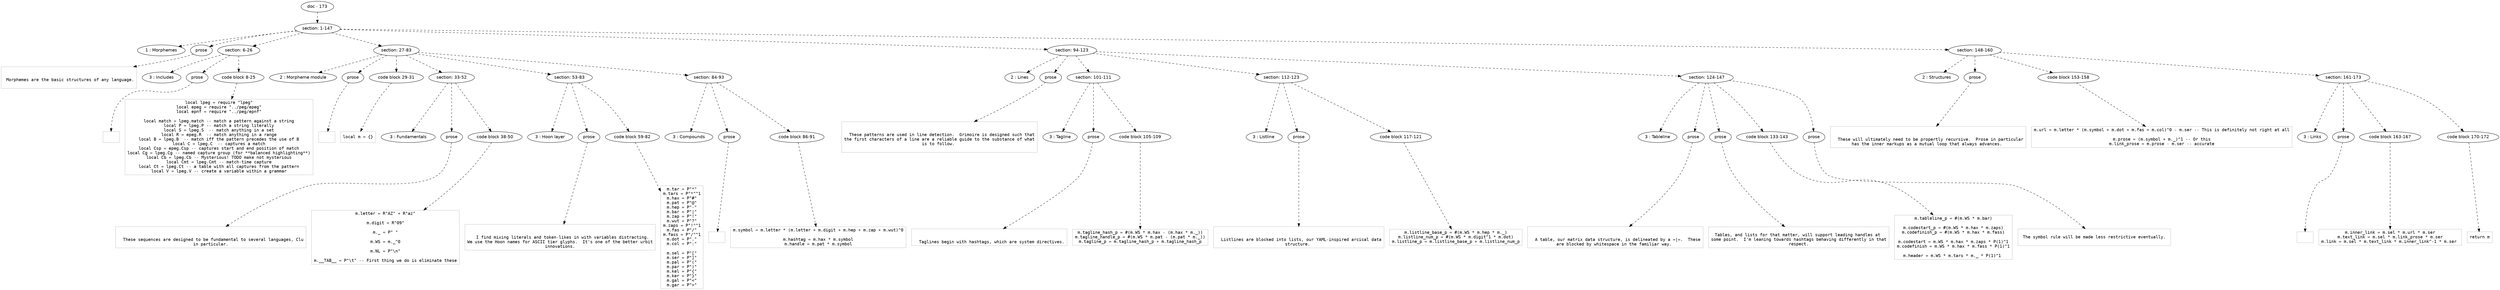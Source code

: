digraph hierarchy {

node [fontname=Helvetica]
edge [style=dashed]

doc_0 [label="doc - 173"]


doc_0 -> { section_1}
{rank=same; section_1}

section_1 [label="section: 1-147"]


section_1 -> { header_2 prose_3 section_4 section_5 section_6 section_7}
{rank=same; header_2 prose_3 section_4 section_5 section_6 section_7}

header_2 [label="1 : Morphemes"]

prose_3 [label="prose"]

section_4 [label="section: 6-26"]

section_5 [label="section: 27-83"]

section_6 [label="section: 94-123"]

section_7 [label="section: 148-160"]


prose_3 -> leaf_8
leaf_8  [color=Gray,shape=rectangle,fontname=Inconsolata,label="

 Morphemes are the basic structures of any language.

"]
section_4 -> { header_9 prose_10 codeblock_11}
{rank=same; header_9 prose_10 codeblock_11}

header_9 [label="3 : Includes"]

prose_10 [label="prose"]

codeblock_11 [label="code block 8-25"]


prose_10 -> leaf_12
leaf_12  [color=Gray,shape=rectangle,fontname=Inconsolata,label="
"]
codeblock_11 -> leaf_13
leaf_13  [color=Gray,shape=rectangle,fontname=Inconsolata,label="local lpeg = require \"lpeg\"
local epeg = require \"../peg/epeg\"
local epnf = require \"../peg/epnf\"

local match = lpeg.match -- match a pattern against a string
local P = lpeg.P -- match a string literally
local S = lpeg.S  -- match anything in a set
local R = epeg.R  -- match anything in a range
local B = lpeg.B  -- match iff the pattern precedes the use of B
local C = lpeg.C  -- captures a match
local Csp = epeg.Csp -- captures start and end position of match
local Cg = lpeg.Cg -- named capture group (for **balanced highlighting**)
local Cb = lpeg.Cb -- Mysterious! TODO make not mysterious
local Cmt = lpeg.Cmt -- match-time capture
local Ct = lpeg.Ct -- a table with all captures from the pattern
local V = lpeg.V -- create a variable within a grammar"]
section_5 -> { header_14 prose_15 codeblock_16 section_17 section_18 section_19}
{rank=same; header_14 prose_15 codeblock_16 section_17 section_18 section_19}

header_14 [label="2 : Morpheme module"]

prose_15 [label="prose"]

codeblock_16 [label="code block 29-31"]

section_17 [label="section: 33-52"]

section_18 [label="section: 53-83"]

section_19 [label="section: 84-93"]


prose_15 -> leaf_20
leaf_20  [color=Gray,shape=rectangle,fontname=Inconsolata,label="
"]
codeblock_16 -> leaf_21
leaf_21  [color=Gray,shape=rectangle,fontname=Inconsolata,label="local m = {}"]
section_17 -> { header_22 prose_23 codeblock_24}
{rank=same; header_22 prose_23 codeblock_24}

header_22 [label="3 : Fundamentals"]

prose_23 [label="prose"]

codeblock_24 [label="code block 38-50"]


prose_23 -> leaf_25
leaf_25  [color=Gray,shape=rectangle,fontname=Inconsolata,label="

  These sequences are designed to be fundamental to several languages, Clu
in particular.
"]
codeblock_24 -> leaf_26
leaf_26  [color=Gray,shape=rectangle,fontname=Inconsolata,label="m.letter = R\"AZ\" + R\"az\"

m.digit = R\"09\"

m._ = P\" \"

m.WS = m._^0

m.NL = P\"\\n\"

m.__TAB__ = P\"\\t\" -- First thing we do is eliminate these"]
section_18 -> { header_27 prose_28 codeblock_29}
{rank=same; header_27 prose_28 codeblock_29}

header_27 [label="3 : Hoon layer"]

prose_28 [label="prose"]

codeblock_29 [label="code block 59-82"]


prose_28 -> leaf_30
leaf_30  [color=Gray,shape=rectangle,fontname=Inconsolata,label="

  I find mixing literals and token-likes in with variables distracting.
We use the Hoon names for ASCII tier glyphs.  It's one of the better urbit
innovations.
"]
codeblock_29 -> leaf_31
leaf_31  [color=Gray,shape=rectangle,fontname=Inconsolata,label="m.tar = P\"*\"
m.tars = P\"*\"^1
m.hax = P\"#\"
m.pat = P\"@\"
m.hep = P\"-\"
m.bar = P\"|\"
m.zap = P\"!\"
m.wut = P\"?\"
m.zaps = P\"!\"^1
m.fas = P\"/\"
m.fass = P\"/\"^1
m.dot = P\".\"
m.col = P\":\"

m.sel = P\"[\"
m.ser = P\"]\"
m.pal = P\"(\"
m.par = P\")\"
m.kel = P\"{\"
m.ker = P\"}\"
m.gal = P\"<\"
m.gar = P\">\""]
section_19 -> { header_32 prose_33 codeblock_34}
{rank=same; header_32 prose_33 codeblock_34}

header_32 [label="3 : Compounds"]

prose_33 [label="prose"]

codeblock_34 [label="code block 86-91"]


prose_33 -> leaf_35
leaf_35  [color=Gray,shape=rectangle,fontname=Inconsolata,label="
"]
codeblock_34 -> leaf_36
leaf_36  [color=Gray,shape=rectangle,fontname=Inconsolata,label="m.symbol = m.letter * (m.letter + m.digit + m.hep + m.zap + m.wut)^0

m.hashtag = m.hax * m.symbol
m.handle = m.pat * m.symbol"]
section_6 -> { header_37 prose_38 section_39 section_40 section_41}
{rank=same; header_37 prose_38 section_39 section_40 section_41}

header_37 [label="2 : Lines"]

prose_38 [label="prose"]

section_39 [label="section: 101-111"]

section_40 [label="section: 112-123"]

section_41 [label="section: 124-147"]


prose_38 -> leaf_42
leaf_42  [color=Gray,shape=rectangle,fontname=Inconsolata,label="

  These patterns are used in line detection.  Grimoire is designed such that
the first characters of a line are a reliable guide to the substance of what
is to follow. 

"]
section_39 -> { header_43 prose_44 codeblock_45}
{rank=same; header_43 prose_44 codeblock_45}

header_43 [label="3 : Tagline"]

prose_44 [label="prose"]

codeblock_45 [label="code block 105-109"]


prose_44 -> leaf_46
leaf_46  [color=Gray,shape=rectangle,fontname=Inconsolata,label="

  Taglines begin with hashtags, which are system directives.
"]
codeblock_45 -> leaf_47
leaf_47  [color=Gray,shape=rectangle,fontname=Inconsolata,label="m.tagline_hash_p = #(m.WS * m.hax - (m.hax * m._))
m.tagline_handle_p = #(m.WS * m.pat - (m.pat * m._))
m.tagline_p = m.tagline_hash_p + m.tagline_hash_p"]
section_40 -> { header_48 prose_49 codeblock_50}
{rank=same; header_48 prose_49 codeblock_50}

header_48 [label="3 : Listline "]

prose_49 [label="prose"]

codeblock_50 [label="code block 117-121"]


prose_49 -> leaf_51
leaf_51  [color=Gray,shape=rectangle,fontname=Inconsolata,label="

  Listlines are blocked into lists, our YAML-inspired arcical data
structure. 
"]
codeblock_50 -> leaf_52
leaf_52  [color=Gray,shape=rectangle,fontname=Inconsolata,label="m.listline_base_p = #(m.WS * m.hep * m._)
m.listline_num_p = #(m.WS * m.digit^1 * m.dot)
m.listline_p = m.listline_base_p + m.listline_num_p"]
section_41 -> { header_53 prose_54 prose_55 codeblock_56 prose_57}
{rank=same; header_53 prose_54 prose_55 codeblock_56 prose_57}

header_53 [label="3 : Tableline"]

prose_54 [label="prose"]

prose_55 [label="prose"]

codeblock_56 [label="code block 133-143"]

prose_57 [label="prose"]


prose_54 -> leaf_58
leaf_58  [color=Gray,shape=rectangle,fontname=Inconsolata,label="

  A table, our matrix data structure, is delineated by a =|=.  These
are blocked by whitespace in the familiar way. 
"]
prose_55 -> leaf_59
leaf_59  [color=Gray,shape=rectangle,fontname=Inconsolata,label="
Tables, and lists for that matter, will support leading handles at 
some point.  I'm leaning towards hashtags behaving differently in that
respect.
"]
codeblock_56 -> leaf_60
leaf_60  [color=Gray,shape=rectangle,fontname=Inconsolata,label="m.tableline_p = #(m.WS * m.bar)

m.codestart_p = #(m.WS * m.hax * m.zaps)
m.codefinish_p = #(m.WS * m.hax * m.fass)

m.codestart = m.WS * m.hax * m.zaps * P(1)^1
m.codefinish = m.WS * m.hax * m.fass * P(1)^1

m.header = m.WS * m.tars * m._ * P(1)^1 "]
prose_57 -> leaf_61
leaf_61  [color=Gray,shape=rectangle,fontname=Inconsolata,label="
 The symbol rule will be made less restrictive eventually. 

"]
section_7 -> { header_62 prose_63 codeblock_64 section_65}
{rank=same; header_62 prose_63 codeblock_64 section_65}

header_62 [label="2 : Structures"]

prose_63 [label="prose"]

codeblock_64 [label="code block 153-158"]

section_65 [label="section: 161-173"]


prose_63 -> leaf_66
leaf_66  [color=Gray,shape=rectangle,fontname=Inconsolata,label="

  These will ultimately need to be propertly recursive.  Prose in particular
has the inner markups as a mutual loop that always advances. 
"]
codeblock_64 -> leaf_67
leaf_67  [color=Gray,shape=rectangle,fontname=Inconsolata,label="m.url = m.letter * (m.symbol + m.dot + m.fas + m.col)^0 - m.ser -- This is definitely not right at all

m.prose = (m.symbol + m._)^1 -- Or this
m.link_prose = m.prose - m.ser -- accurate"]
section_65 -> { header_68 prose_69 codeblock_70 codeblock_71}
{rank=same; header_68 prose_69 codeblock_70 codeblock_71}

header_68 [label="3 : Links"]

prose_69 [label="prose"]

codeblock_70 [label="code block 163-167"]

codeblock_71 [label="code block 170-172"]


prose_69 -> leaf_72
leaf_72  [color=Gray,shape=rectangle,fontname=Inconsolata,label="
"]
codeblock_70 -> leaf_73
leaf_73  [color=Gray,shape=rectangle,fontname=Inconsolata,label="m.inner_link = m.sel * m.url * m.ser
m.text_link = m.sel * m.link_prose * m.ser
m.link = m.sel * m.text_link * m.inner_link^-1 * m.ser "]
codeblock_71 -> leaf_74
leaf_74  [color=Gray,shape=rectangle,fontname=Inconsolata,label="return m"]

}
